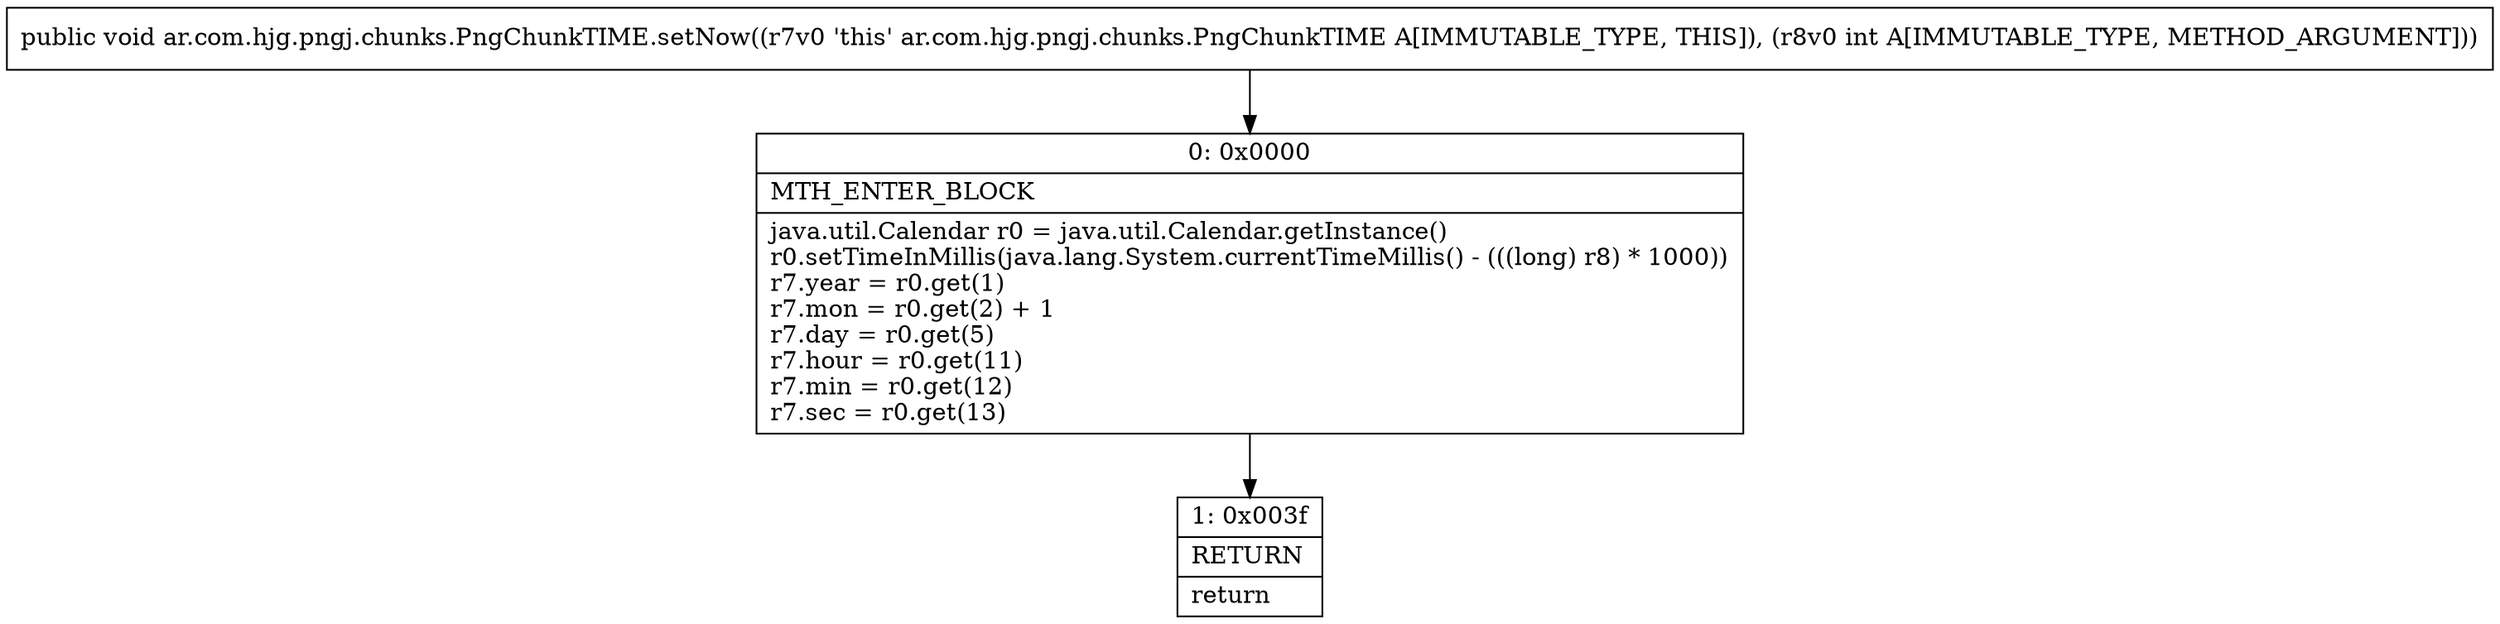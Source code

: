 digraph "CFG forar.com.hjg.pngj.chunks.PngChunkTIME.setNow(I)V" {
Node_0 [shape=record,label="{0\:\ 0x0000|MTH_ENTER_BLOCK\l|java.util.Calendar r0 = java.util.Calendar.getInstance()\lr0.setTimeInMillis(java.lang.System.currentTimeMillis() \- (((long) r8) * 1000))\lr7.year = r0.get(1)\lr7.mon = r0.get(2) + 1\lr7.day = r0.get(5)\lr7.hour = r0.get(11)\lr7.min = r0.get(12)\lr7.sec = r0.get(13)\l}"];
Node_1 [shape=record,label="{1\:\ 0x003f|RETURN\l|return\l}"];
MethodNode[shape=record,label="{public void ar.com.hjg.pngj.chunks.PngChunkTIME.setNow((r7v0 'this' ar.com.hjg.pngj.chunks.PngChunkTIME A[IMMUTABLE_TYPE, THIS]), (r8v0 int A[IMMUTABLE_TYPE, METHOD_ARGUMENT])) }"];
MethodNode -> Node_0;
Node_0 -> Node_1;
}

